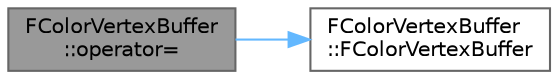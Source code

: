 digraph "FColorVertexBuffer::operator="
{
 // INTERACTIVE_SVG=YES
 // LATEX_PDF_SIZE
  bgcolor="transparent";
  edge [fontname=Helvetica,fontsize=10,labelfontname=Helvetica,labelfontsize=10];
  node [fontname=Helvetica,fontsize=10,shape=box,height=0.2,width=0.4];
  rankdir="LR";
  Node1 [id="Node000001",label="FColorVertexBuffer\l::operator=",height=0.2,width=0.4,color="gray40", fillcolor="grey60", style="filled", fontcolor="black",tooltip="Specialized assignment operator, only used when importing LOD's."];
  Node1 -> Node2 [id="edge1_Node000001_Node000002",color="steelblue1",style="solid",tooltip=" "];
  Node2 [id="Node000002",label="FColorVertexBuffer\l::FColorVertexBuffer",height=0.2,width=0.4,color="grey40", fillcolor="white", style="filled",URL="$d9/de0/classFColorVertexBuffer.html#ae950c3dedfed7c42e4c1b479300b1f6b",tooltip="Default constructor."];
}
